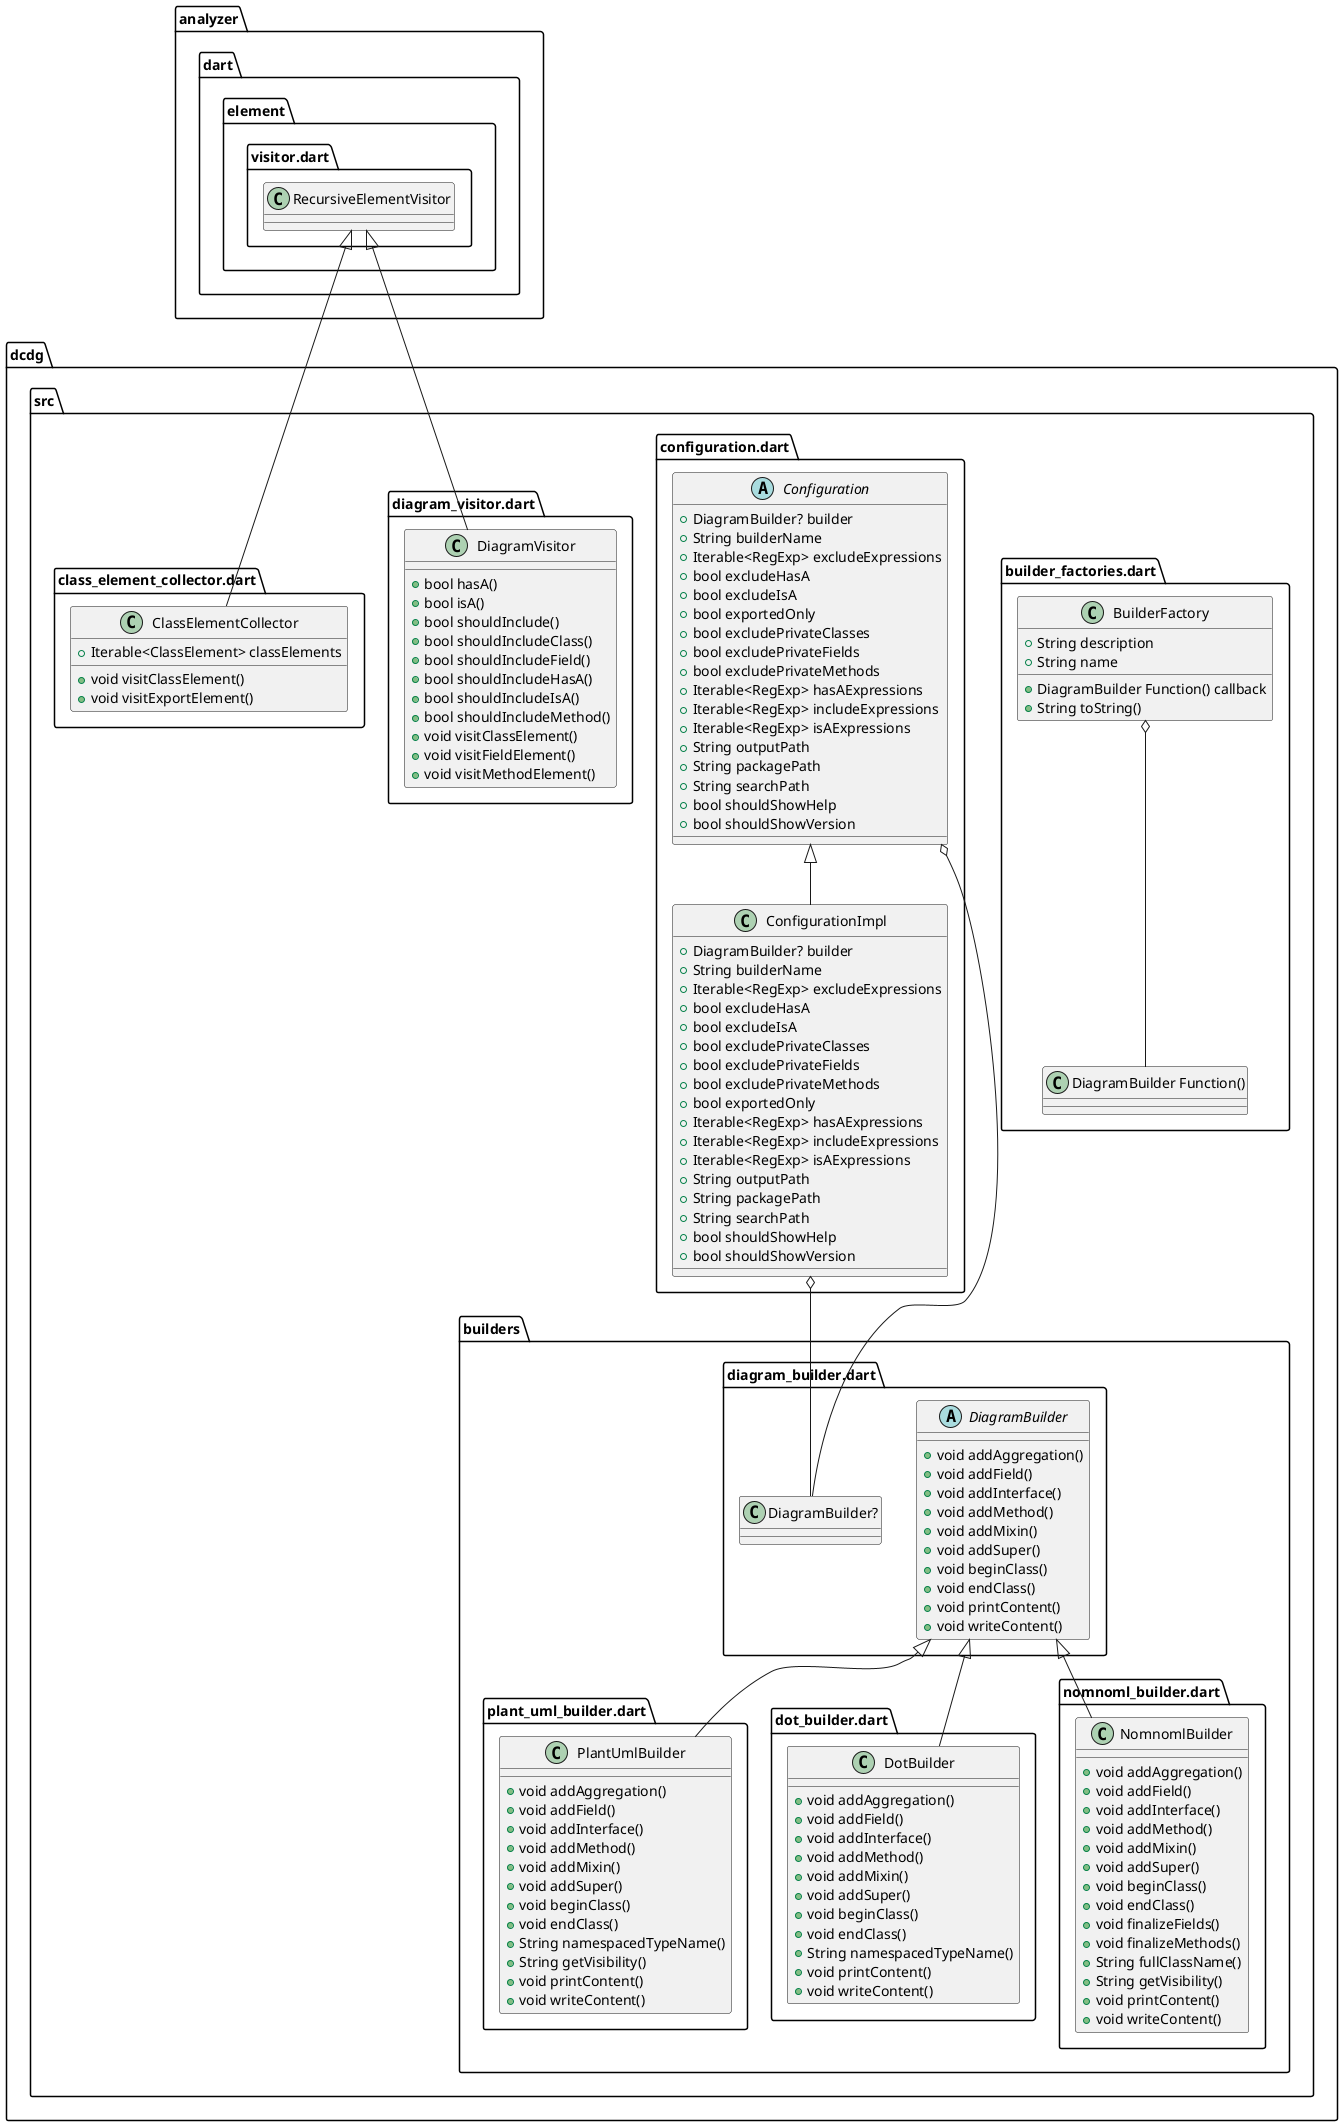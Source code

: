 @startuml
set namespaceSeparator ::

class "dcdg::src::builders::plant_uml_builder.dart::PlantUmlBuilder" {
  +void addAggregation()
  +void addField()
  +void addInterface()
  +void addMethod()
  +void addMixin()
  +void addSuper()
  +void beginClass()
  +void endClass()
  +String namespacedTypeName()
  +String getVisibility()
  +void printContent()
  +void writeContent()
}

"dcdg::src::builders::diagram_builder.dart::DiagramBuilder" <|-- "dcdg::src::builders::plant_uml_builder.dart::PlantUmlBuilder"

class "dcdg::src::builders::dot_builder.dart::DotBuilder" {
  +void addAggregation()
  +void addField()
  +void addInterface()
  +void addMethod()
  +void addMixin()
  +void addSuper()
  +void beginClass()
  +void endClass()
  +String namespacedTypeName()
  +void printContent()
  +void writeContent()
}

"dcdg::src::builders::diagram_builder.dart::DiagramBuilder" <|-- "dcdg::src::builders::dot_builder.dart::DotBuilder"

abstract class "dcdg::src::builders::diagram_builder.dart::DiagramBuilder" {
  +void addAggregation()
  +void addField()
  +void addInterface()
  +void addMethod()
  +void addMixin()
  +void addSuper()
  +void beginClass()
  +void endClass()
  +void printContent()
  +void writeContent()
}

class "dcdg::src::builders::nomnoml_builder.dart::NomnomlBuilder" {
  +void addAggregation()
  +void addField()
  +void addInterface()
  +void addMethod()
  +void addMixin()
  +void addSuper()
  +void beginClass()
  +void endClass()
  +void finalizeFields()
  +void finalizeMethods()
  +String fullClassName()
  +String getVisibility()
  +void printContent()
  +void writeContent()
}

"dcdg::src::builders::diagram_builder.dart::DiagramBuilder" <|-- "dcdg::src::builders::nomnoml_builder.dart::NomnomlBuilder"

class "dcdg::src::builder_factories.dart::BuilderFactory" {
  +DiagramBuilder Function() callback
  +String description
  +String name
  +String toString()
}

"dcdg::src::builder_factories.dart::BuilderFactory" o-- "dcdg::src::builder_factories.dart::DiagramBuilder Function()"

abstract class "dcdg::src::configuration.dart::Configuration" {
  +DiagramBuilder? builder
  +String builderName
  +Iterable<RegExp> excludeExpressions
  +bool excludeHasA
  +bool excludeIsA
  +bool exportedOnly
  +bool excludePrivateClasses
  +bool excludePrivateFields
  +bool excludePrivateMethods
  +Iterable<RegExp> hasAExpressions
  +Iterable<RegExp> includeExpressions
  +Iterable<RegExp> isAExpressions
  +String outputPath
  +String packagePath
  +String searchPath
  +bool shouldShowHelp
  +bool shouldShowVersion
}

"dcdg::src::configuration.dart::Configuration" o-- "dcdg::src::builders::diagram_builder.dart::DiagramBuilder?"

class "dcdg::src::configuration.dart::ConfigurationImpl" {
  +DiagramBuilder? builder
  +String builderName
  +Iterable<RegExp> excludeExpressions
  +bool excludeHasA
  +bool excludeIsA
  +bool excludePrivateClasses
  +bool excludePrivateFields
  +bool excludePrivateMethods
  +bool exportedOnly
  +Iterable<RegExp> hasAExpressions
  +Iterable<RegExp> includeExpressions
  +Iterable<RegExp> isAExpressions
  +String outputPath
  +String packagePath
  +String searchPath
  +bool shouldShowHelp
  +bool shouldShowVersion
}

"dcdg::src::configuration.dart::ConfigurationImpl" o-- "dcdg::src::builders::diagram_builder.dart::DiagramBuilder?"
"dcdg::src::configuration.dart::Configuration" <|-- "dcdg::src::configuration.dart::ConfigurationImpl"

class "dcdg::src::diagram_visitor.dart::DiagramVisitor" {
  +bool hasA()
  +bool isA()
  +bool shouldInclude()
  +bool shouldIncludeClass()
  +bool shouldIncludeField()
  +bool shouldIncludeHasA()
  +bool shouldIncludeIsA()
  +bool shouldIncludeMethod()
  +void visitClassElement()
  +void visitFieldElement()
  +void visitMethodElement()
}

"analyzer::dart::element::visitor.dart::RecursiveElementVisitor" <|-- "dcdg::src::diagram_visitor.dart::DiagramVisitor"

class "dcdg::src::class_element_collector.dart::ClassElementCollector" {
  +Iterable<ClassElement> classElements
  +void visitClassElement()
  +void visitExportElement()
}

"analyzer::dart::element::visitor.dart::RecursiveElementVisitor" <|-- "dcdg::src::class_element_collector.dart::ClassElementCollector"


@enduml